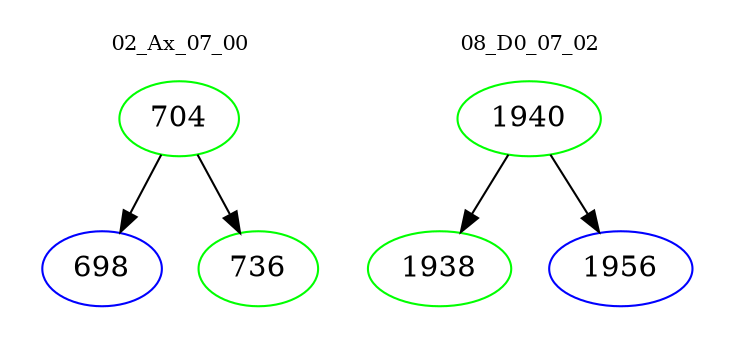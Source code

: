 digraph{
subgraph cluster_0 {
color = white
label = "02_Ax_07_00";
fontsize=10;
T0_704 [label="704", color="green"]
T0_704 -> T0_698 [color="black"]
T0_698 [label="698", color="blue"]
T0_704 -> T0_736 [color="black"]
T0_736 [label="736", color="green"]
}
subgraph cluster_1 {
color = white
label = "08_D0_07_02";
fontsize=10;
T1_1940 [label="1940", color="green"]
T1_1940 -> T1_1938 [color="black"]
T1_1938 [label="1938", color="green"]
T1_1940 -> T1_1956 [color="black"]
T1_1956 [label="1956", color="blue"]
}
}
